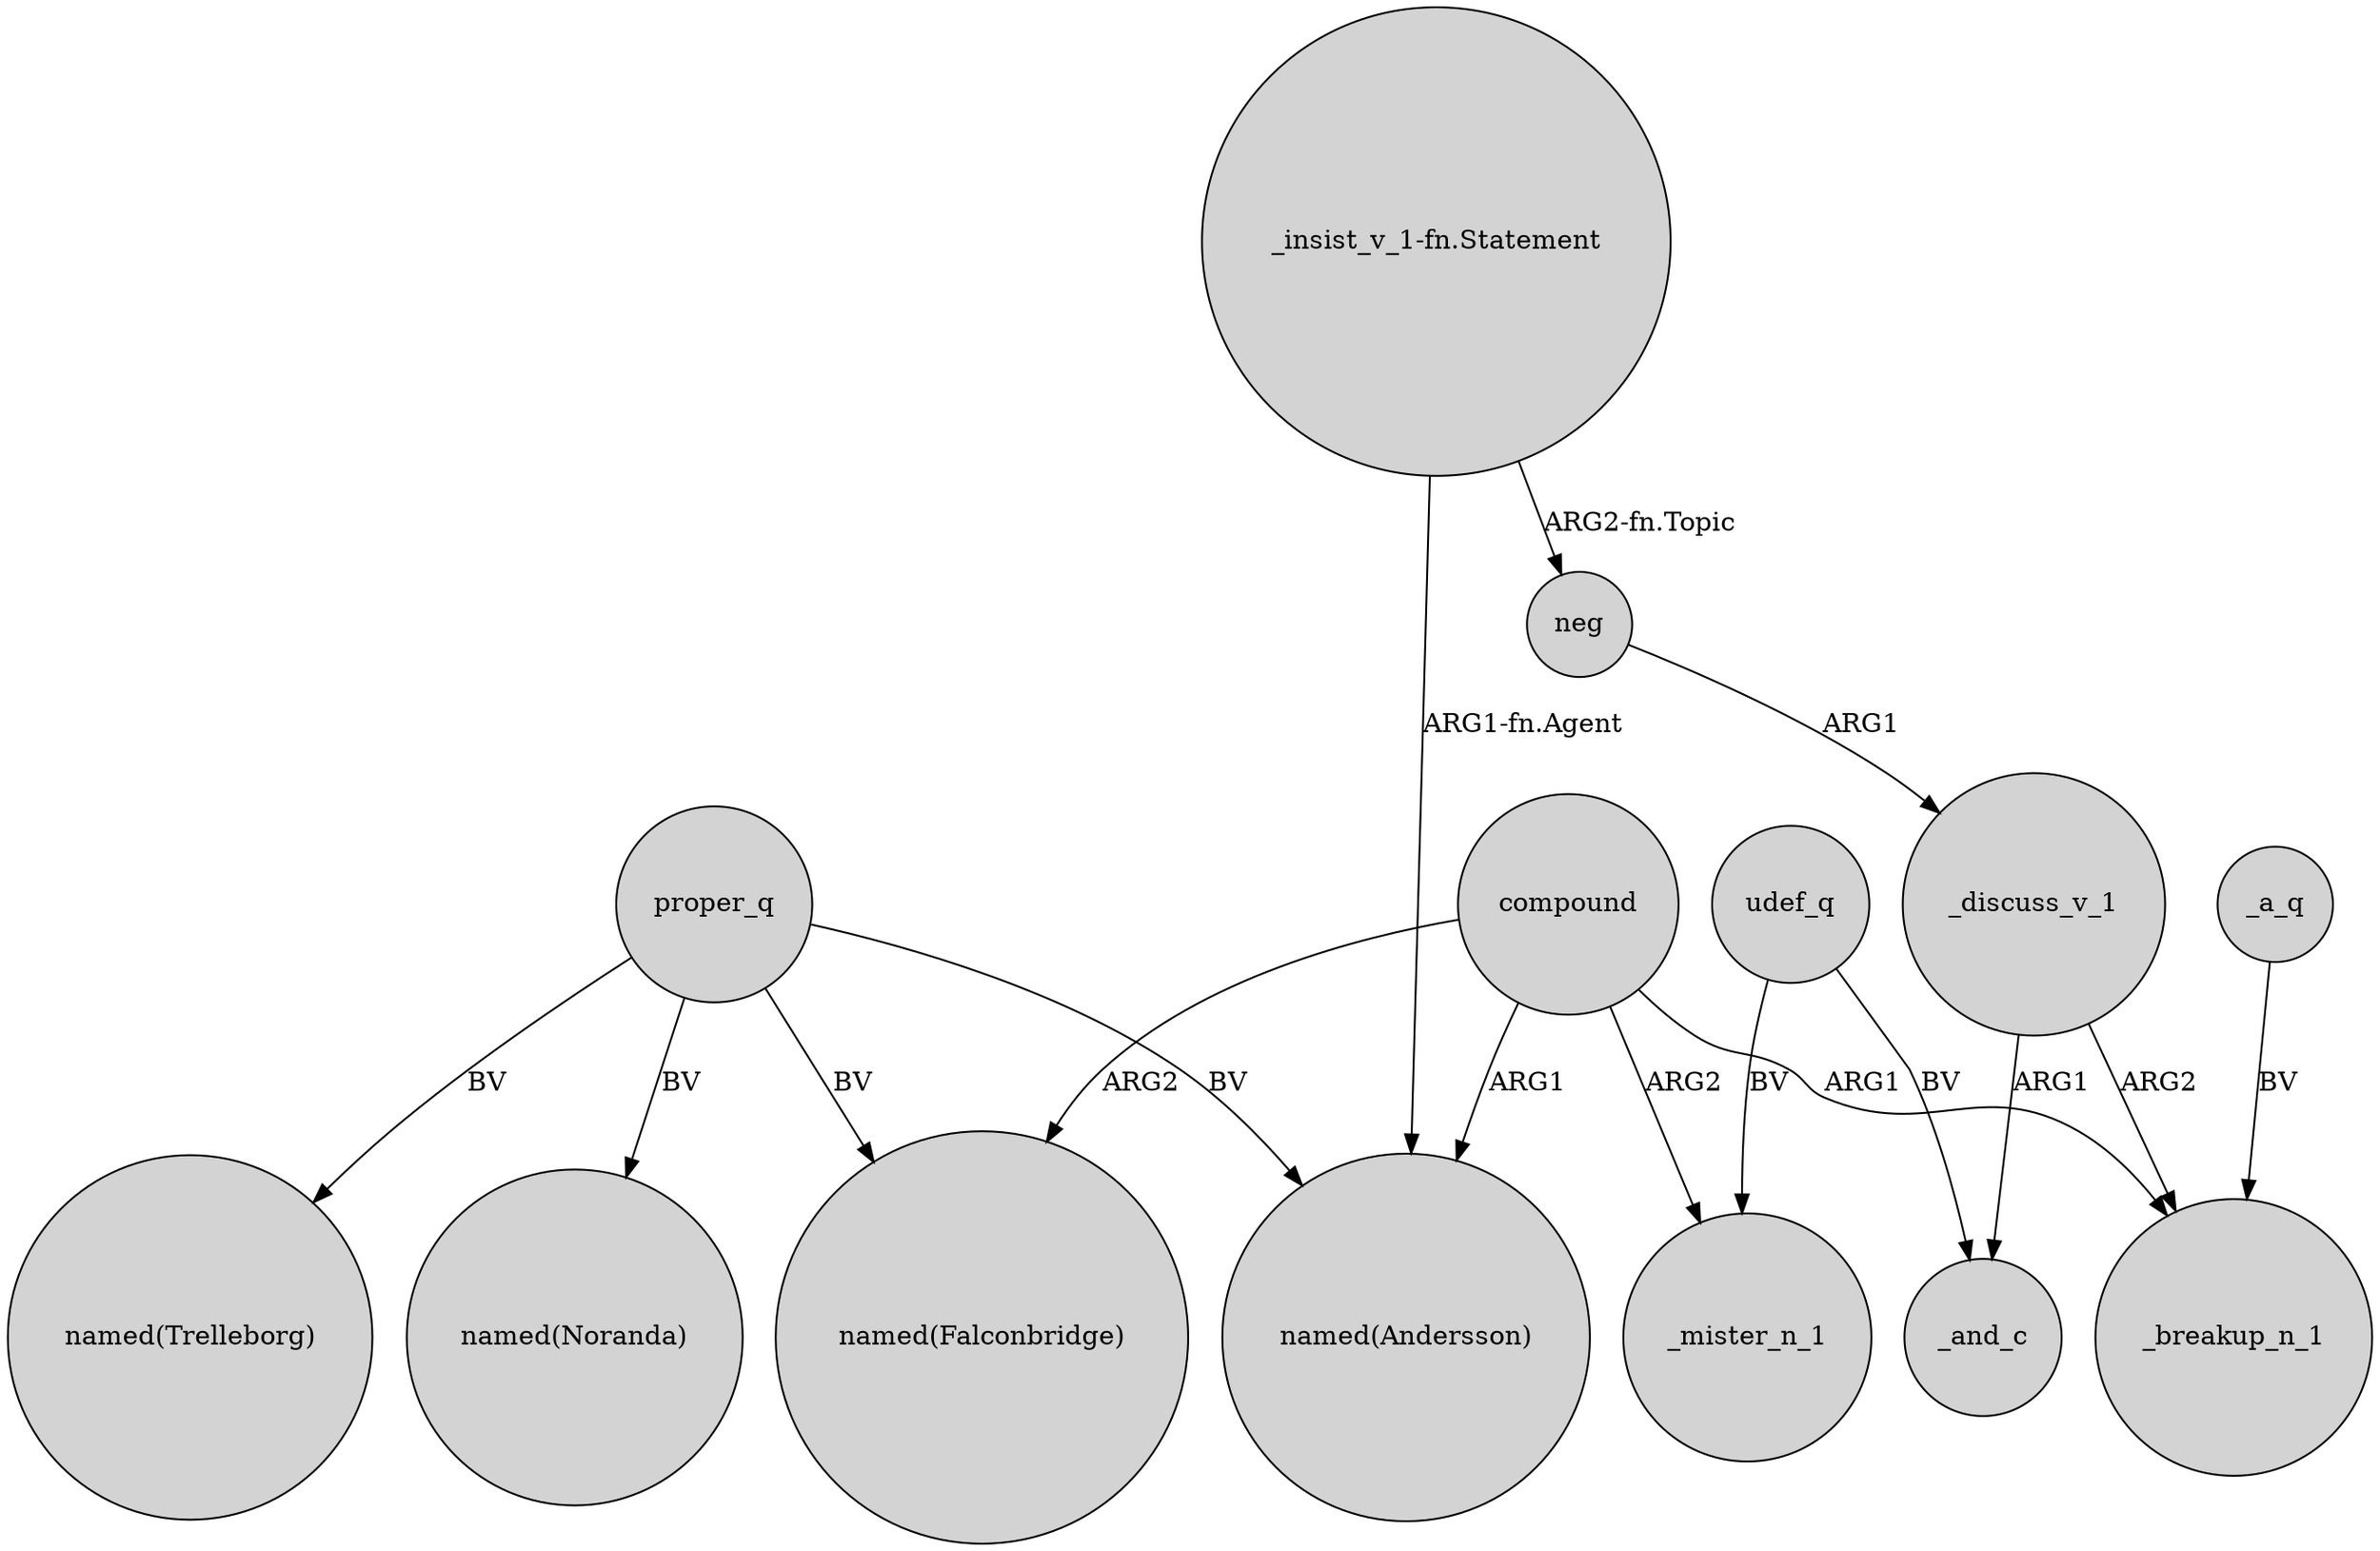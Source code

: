 digraph {
	node [shape=circle style=filled]
	proper_q -> "named(Trelleborg)" [label=BV]
	compound -> "named(Falconbridge)" [label=ARG2]
	udef_q -> _mister_n_1 [label=BV]
	proper_q -> "named(Andersson)" [label=BV]
	neg -> _discuss_v_1 [label=ARG1]
	_discuss_v_1 -> _and_c [label=ARG1]
	"_insist_v_1-fn.Statement" -> "named(Andersson)" [label="ARG1-fn.Agent"]
	compound -> "named(Andersson)" [label=ARG1]
	"_insist_v_1-fn.Statement" -> neg [label="ARG2-fn.Topic"]
	_discuss_v_1 -> _breakup_n_1 [label=ARG2]
	udef_q -> _and_c [label=BV]
	compound -> _breakup_n_1 [label=ARG1]
	compound -> _mister_n_1 [label=ARG2]
	proper_q -> "named(Noranda)" [label=BV]
	_a_q -> _breakup_n_1 [label=BV]
	proper_q -> "named(Falconbridge)" [label=BV]
}
